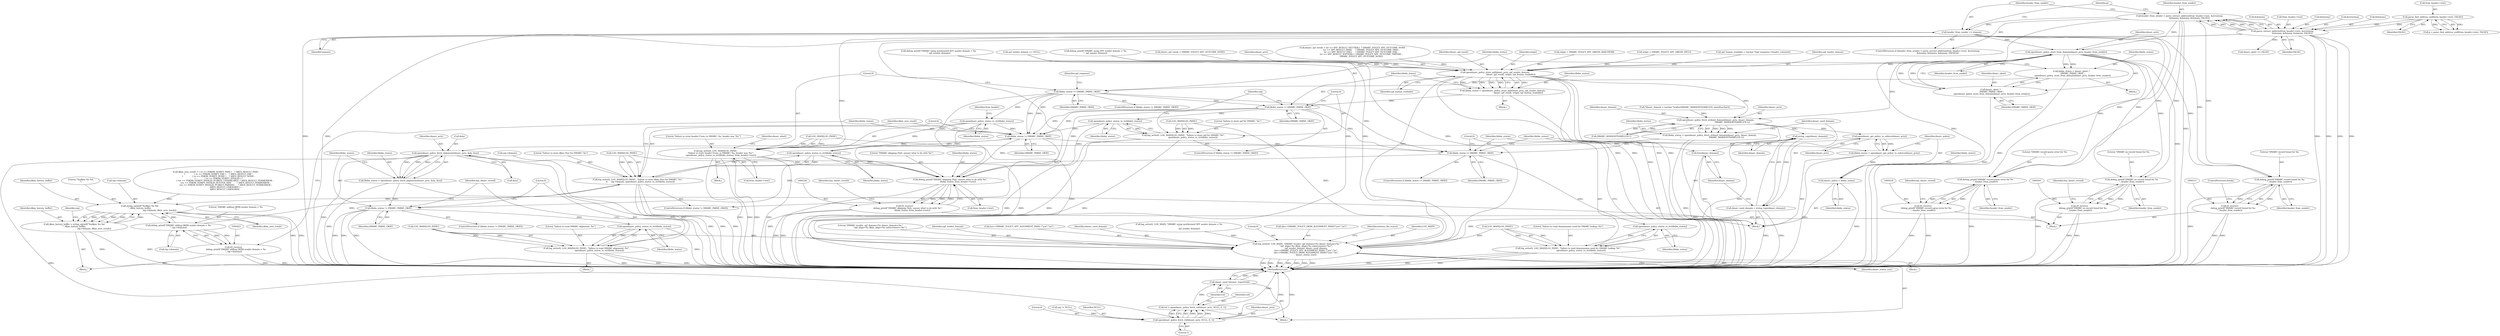 digraph "0_exim_5b7a7c051c9ab9ee7c924a611f90ef2be03e0ad0@API" {
"1000184" [label="(Call,header_from_sender = parse_extract_address(from_header->text, &errormsg,\n                              &dummy, &dummy, &domain, FALSE))"];
"1000186" [label="(Call,parse_extract_address(from_header->text, &errormsg,\n                              &dummy, &dummy, &domain, FALSE))"];
"1000170" [label="(Call,parse_find_address_end(from_header->text, FALSE))"];
"1000199" [label="(Call,header_from_sender += domain)"];
"1000214" [label="(Call,opendmarc_policy_store_from_domain(dmarc_pctx, header_from_sender))"];
"1000209" [label="(Call,libdm_status = dmarc_abort ?\n    DMARC_PARSE_OKAY :\n    opendmarc_policy_store_from_domain(dmarc_pctx, header_from_sender))"];
"1000218" [label="(Call,libdm_status != DMARC_PARSE_OKAY)"];
"1000228" [label="(Call,opendmarc_policy_status_to_str(libdm_status))"];
"1000222" [label="(Call,log_write(0, LOG_MAIN|LOG_PANIC,\n                \"failure to store header From: in DMARC: %s, header was '%s'\",\n                opendmarc_policy_status_to_str(libdm_status), from_header->text))"];
"1000529" [label="(Call,debug_printf(\"DMARC skipping (%d), unsure what to do with %s\",\n                        libdm_status, from_header->text))"];
"1000527" [label="(Call,(D_receive)\n          debug_printf(\"DMARC skipping (%d), unsure what to do with %s\",\n                        libdm_status, from_header->text))"];
"1000429" [label="(Call,libdm_status != DMARC_PARSE_OKAY)"];
"1000441" [label="(Call,opendmarc_policy_status_to_str(libdm_status))"];
"1000432" [label="(Call,log_write(0, LOG_MAIN|LOG_PANIC, \"failure to store dkim (%s) for DMARC: %s\",\n        \t\t     sig->domain, opendmarc_policy_status_to_str(libdm_status)))"];
"1000483" [label="(Call,string_sprintf(\"%sdkim %s %d\n\", dkim_history_buffer,\n                                                             sig->domain, dkim_ares_result))"];
"1000423" [label="(Call,debug_printf(\"DMARC adding DKIM sender domain = %s\n\", sig->domain))"];
"1000421" [label="(Call,(D_receive)\n        debug_printf(\"DMARC adding DKIM sender domain = %s\n\", sig->domain))"];
"1000481" [label="(Call,dkim_history_buffer = string_sprintf(\"%sdkim %s %d\n\", dkim_history_buffer,\n                                                             sig->domain, dkim_ares_result))"];
"1000563" [label="(Call,libdm_status != DMARC_PARSE_OKAY)"];
"1000573" [label="(Call,opendmarc_policy_status_to_str(libdm_status))"];
"1000567" [label="(Call,log_write(0, LOG_MAIN|LOG_PANIC, \"failure to read domainname used for DMARC lookup: %s\",\n                                       opendmarc_policy_status_to_str(libdm_status)))"];
"1000650" [label="(Call,libdm_status != DMARC_PARSE_OKAY)"];
"1000660" [label="(Call,opendmarc_policy_status_to_str(libdm_status))"];
"1000654" [label="(Call,log_write(0, LOG_MAIN|LOG_PANIC, \"failure to read DMARC alignment: %s\",\n                                       opendmarc_policy_status_to_str(libdm_status)))"];
"1000369" [label="(Call,libdm_status != DMARC_PARSE_OKAY)"];
"1000378" [label="(Call,opendmarc_policy_status_to_str(libdm_status))"];
"1000372" [label="(Call,log_write(0, LOG_MAIN|LOG_PANIC, \"failure to store spf for DMARC: %s\",\n                             opendmarc_policy_status_to_str(libdm_status)))"];
"1000211" [label="(Call,dmarc_abort ?\n    DMARC_PARSE_OKAY :\n    opendmarc_policy_store_from_domain(dmarc_pctx, header_from_sender))"];
"1000362" [label="(Call,opendmarc_policy_store_spf(dmarc_pctx, spf_sender_domain,\n                                                dmarc_spf_result, origin, spf_human_readable))"];
"1000360" [label="(Call,libdm_status = opendmarc_policy_store_spf(dmarc_pctx, spf_sender_domain,\n                                                dmarc_spf_result, origin, spf_human_readable))"];
"1000550" [label="(Call,opendmarc_policy_fetch_utilized_domain(dmarc_pctx, dmarc_domain,\n        \t                                          DMARC_MAXHOSTNAMELEN-1))"];
"1000548" [label="(Call,libdm_status = opendmarc_policy_fetch_utilized_domain(dmarc_pctx, dmarc_domain,\n        \t                                          DMARC_MAXHOSTNAMELEN-1))"];
"1000558" [label="(Call,string_copy(dmarc_domain))"];
"1000556" [label="(Call,dmarc_used_domain = string_copy(dmarc_domain))"];
"1000667" [label="(Call,log_write(0, LOG_MAIN, \"DMARC results: spf_domain=%s dmarc_domain=%s \"\n                             \"spf_align=%s dkim_align=%s enforcement='%s'\",\n                             spf_sender_domain, dmarc_used_domain,\n                             (sa==DMARC_POLICY_SPF_ALIGNMENT_PASS) ?\"yes\":\"no\",\n                             (da==DMARC_POLICY_DKIM_ALIGNMENT_PASS)?\"yes\":\"no\",\n                             dmarc_status_text))"];
"1000560" [label="(Call,free(dmarc_domain))"];
"1000577" [label="(Call,opendmarc_get_policy_to_enforce(dmarc_pctx))"];
"1000575" [label="(Call,libdm_status = opendmarc_get_policy_to_enforce(dmarc_pctx))"];
"1000579" [label="(Call,dmarc_policy = libdm_status)"];
"1000643" [label="(Call,opendmarc_policy_fetch_alignment(dmarc_pctx, &da, &sa))"];
"1000641" [label="(Call,libdm_status = opendmarc_policy_fetch_alignment(dmarc_pctx, &da, &sa))"];
"1000691" [label="(Call,opendmarc_policy_fetch_ruf(dmarc_pctx, NULL, 0, 1))"];
"1000689" [label="(Call,ruf = opendmarc_policy_fetch_ruf(dmarc_pctx, NULL, 0, 1))"];
"1000696" [label="(Call,dmarc_send_forensic_report(ruf))"];
"1000502" [label="(Call,debug_printf(\"DMARC no record found for %s\n\", header_from_sender))"];
"1000500" [label="(Call,(D_receive)\n          debug_printf(\"DMARC no record found for %s\n\", header_from_sender))"];
"1000512" [label="(Call,debug_printf(\"DMARC record found for %s\n\", header_from_sender))"];
"1000510" [label="(Call,(D_receive)\n          debug_printf(\"DMARC record found for %s\n\", header_from_sender))"];
"1000519" [label="(Call,debug_printf(\"DMARC record parse error for %s\n\", header_from_sender))"];
"1000517" [label="(Call,(D_receive)\n          debug_printf(\"DMARC record parse error for %s\n\", header_from_sender))"];
"1000670" [label="(Literal,\"DMARC results: spf_domain=%s dmarc_domain=%s \"\n                             \"spf_align=%s dkim_align=%s enforcement='%s'\")"];
"1000430" [label="(Identifier,libdm_status)"];
"1000431" [label="(Identifier,DMARC_PARSE_OKAY)"];
"1000520" [label="(Literal,\"DMARC record parse error for %s\n\")"];
"1000651" [label="(Identifier,libdm_status)"];
"1000695" [label="(Literal,1)"];
"1000510" [label="(Call,(D_receive)\n          debug_printf(\"DMARC record found for %s\n\", header_from_sender))"];
"1000437" [label="(Literal,\"failure to store dkim (%s) for DMARC: %s\")"];
"1000433" [label="(Literal,0)"];
"1000428" [label="(ControlStructure,if (libdm_status != DMARC_PARSE_OKAY))"];
"1000377" [label="(Literal,\"failure to store spf for DMARC: %s\")"];
"1000497" [label="(Block,)"];
"1000365" [label="(Identifier,dmarc_spf_result)"];
"1000690" [label="(Identifier,ruf)"];
"1000222" [label="(Call,log_write(0, LOG_MAIN|LOG_PANIC,\n                \"failure to store header From: in DMARC: %s, header was '%s'\",\n                opendmarc_policy_status_to_str(libdm_status), from_header->text))"];
"1000521" [label="(Identifier,header_from_sender)"];
"1000425" [label="(Call,sig->domain)"];
"1000642" [label="(Identifier,libdm_status)"];
"1000372" [label="(Call,log_write(0, LOG_MAIN|LOG_PANIC, \"failure to store spf for DMARC: %s\",\n                             opendmarc_policy_status_to_str(libdm_status)))"];
"1000200" [label="(Identifier,header_from_sender)"];
"1000216" [label="(Identifier,header_from_sender)"];
"1000557" [label="(Identifier,dmarc_used_domain)"];
"1000174" [label="(Identifier,FALSE)"];
"1000242" [label="(Call,spf_sender_domain == NULL)"];
"1000512" [label="(Call,debug_printf(\"DMARC record found for %s\n\", header_from_sender))"];
"1000187" [label="(Call,from_header->text)"];
"1000643" [label="(Call,opendmarc_policy_fetch_alignment(dmarc_pctx, &da, &sa))"];
"1000659" [label="(Literal,\"failure to read DMARC alignment: %s\")"];
"1000482" [label="(Identifier,dkim_history_buffer)"];
"1000214" [label="(Call,opendmarc_policy_store_from_domain(dmarc_pctx, header_from_sender))"];
"1000220" [label="(Identifier,DMARC_PARSE_OKAY)"];
"1000223" [label="(Literal,0)"];
"1000356" [label="(Call,dmarc_abort == FALSE)"];
"1000238" [label="(Identifier,spf_response)"];
"1000647" [label="(Call,&sa)"];
"1000579" [label="(Call,dmarc_policy = libdm_status)"];
"1000421" [label="(Call,(D_receive)\n        debug_printf(\"DMARC adding DKIM sender domain = %s\n\", sig->domain))"];
"1000378" [label="(Call,opendmarc_policy_status_to_str(libdm_status))"];
"1000514" [label="(Identifier,header_from_sender)"];
"1000575" [label="(Call,libdm_status = opendmarc_get_policy_to_enforce(dmarc_pctx))"];
"1000692" [label="(Identifier,dmarc_pctx)"];
"1000530" [label="(Literal,\"DMARC skipping (%d), unsure what to do with %s\")"];
"1000650" [label="(Call,libdm_status != DMARC_PARSE_OKAY)"];
"1000186" [label="(Call,parse_extract_address(from_header->text, &errormsg,\n                              &dummy, &dummy, &domain, FALSE))"];
"1000367" [label="(Identifier,spf_human_readable)"];
"1000119" [label="(Block,)"];
"1000581" [label="(Identifier,libdm_status)"];
"1000159" [label="(Block,)"];
"1000694" [label="(Literal,0)"];
"1000483" [label="(Call,string_sprintf(\"%sdkim %s %d\n\", dkim_history_buffer,\n                                                             sig->domain, dkim_ares_result))"];
"1000215" [label="(Identifier,dmarc_pctx)"];
"1000481" [label="(Call,dkim_history_buffer = string_sprintf(\"%sdkim %s %d\n\", dkim_history_buffer,\n                                                             sig->domain, dkim_ares_result))"];
"1000484" [label="(Literal,\"%sdkim %s %d\n\")"];
"1000671" [label="(Identifier,spf_sender_domain)"];
"1000363" [label="(Identifier,dmarc_pctx)"];
"1000654" [label="(Call,log_write(0, LOG_MAIN|LOG_PANIC, \"failure to read DMARC alignment: %s\",\n                                       opendmarc_policy_status_to_str(libdm_status)))"];
"1000517" [label="(Call,(D_receive)\n          debug_printf(\"DMARC record parse error for %s\n\", header_from_sender))"];
"1000231" [label="(Identifier,from_header)"];
"1000661" [label="(Identifier,libdm_status)"];
"1000577" [label="(Call,opendmarc_get_policy_to_enforce(dmarc_pctx))"];
"1000565" [label="(Identifier,DMARC_PARSE_OKAY)"];
"1000194" [label="(Call,&dummy)"];
"1000349" [label="(Call,debug_printf(\"DMARC using SPF sender domain = %s\n\", spf_sender_domain))"];
"1000673" [label="(Call,(sa==DMARC_POLICY_SPF_ALIGNMENT_PASS) ?\"yes\":\"no\")"];
"1000644" [label="(Identifier,dmarc_pctx)"];
"1000519" [label="(Call,debug_printf(\"DMARC record parse error for %s\n\", header_from_sender))"];
"1000563" [label="(Call,libdm_status != DMARC_PARSE_OKAY)"];
"1000697" [label="(Identifier,ruf)"];
"1000388" [label="(Block,)"];
"1000564" [label="(Identifier,libdm_status)"];
"1000664" [label="(Identifier,has_dmarc_record)"];
"1000698" [label="(MethodReturn,int)"];
"1000442" [label="(Identifier,libdm_status)"];
"1000360" [label="(Call,libdm_status = opendmarc_policy_store_spf(dmarc_pctx, spf_sender_domain,\n                                                dmarc_spf_result, origin, spf_human_readable))"];
"1000689" [label="(Call,ruf = opendmarc_policy_fetch_ruf(dmarc_pctx, NULL, 0, 1))"];
"1000217" [label="(ControlStructure,if (libdm_status != DMARC_PARSE_OKAY))"];
"1000370" [label="(Identifier,libdm_status)"];
"1000653" [label="(Block,)"];
"1000486" [label="(Call,sig->domain)"];
"1000190" [label="(Call,&errormsg)"];
"1000381" [label="(Identifier,sig)"];
"1000256" [label="(Call,debug_printf(\"DMARC using synthesized SPF sender domain = %s\n\", spf_sender_domain))"];
"1000443" [label="(Call,dkim_ares_result = ( vs == PDKIM_VERIFY_PASS )    ? ARES_RESULT_PASS :\n        \t              ( vs == PDKIM_VERIFY_FAIL )    ? ARES_RESULT_FAIL :\n        \t              ( vs == PDKIM_VERIFY_NONE )    ? ARES_RESULT_NONE :\n        \t              ( vs == PDKIM_VERIFY_INVALID ) ?\n                           ( ves == PDKIM_VERIFY_INVALID_PUBKEY_UNAVAILABLE ? ARES_RESULT_PERMERROR :\n                             ves == PDKIM_VERIFY_INVALID_BUFFER_SIZE        ? ARES_RESULT_PERMERROR :\n                             ves == PDKIM_VERIFY_INVALID_PUBKEY_PARSING     ? ARES_RESULT_PERMERROR :\n                             ARES_RESULT_UNKNOWN ) :\n                          ARES_RESULT_UNKNOWN)"];
"1000672" [label="(Identifier,dmarc_used_domain)"];
"1000504" [label="(Identifier,header_from_sender)"];
"1000213" [label="(Identifier,DMARC_PARSE_OKAY)"];
"1000424" [label="(Literal,\"DMARC adding DKIM sender domain = %s\n\")"];
"1000201" [label="(Identifier,domain)"];
"1000385" [label="(Call,sig != NULL)"];
"1000552" [label="(Identifier,dmarc_domain)"];
"1000184" [label="(Call,header_from_sender = parse_extract_address(from_header->text, &errormsg,\n                              &dummy, &dummy, &domain, FALSE))"];
"1000693" [label="(Identifier,NULL)"];
"1000368" [label="(ControlStructure,if (libdm_status != DMARC_PARSE_OKAY))"];
"1000429" [label="(Call,libdm_status != DMARC_PARSE_OKAY)"];
"1000641" [label="(Call,libdm_status = opendmarc_policy_fetch_alignment(dmarc_pctx, &da, &sa))"];
"1000212" [label="(Identifier,dmarc_abort)"];
"1000249" [label="(Call,log_write(0, LOG_MAIN, \"DMARC using synthesized SPF sender domain = %s\n\",\n                               spf_sender_domain))"];
"1000691" [label="(Call,opendmarc_policy_fetch_ruf(dmarc_pctx, NULL, 0, 1))"];
"1000361" [label="(Identifier,libdm_status)"];
"1000230" [label="(Call,from_header->text)"];
"1000500" [label="(Call,(D_receive)\n          debug_printf(\"DMARC no record found for %s\n\", header_from_sender))"];
"1000218" [label="(Call,libdm_status != DMARC_PARSE_OKAY)"];
"1000652" [label="(Identifier,DMARC_PARSE_OKAY)"];
"1000192" [label="(Call,&dummy)"];
"1000221" [label="(Block,)"];
"1000572" [label="(Literal,\"failure to read domainname used for DMARC lookup: %s\")"];
"1000276" [label="(Call,dmarc_spf_result = (sr == SPF_RESULT_NEUTRAL)  ? DMARC_POLICY_SPF_OUTCOME_NONE :\n                         (sr == SPF_RESULT_PASS)     ? DMARC_POLICY_SPF_OUTCOME_PASS :\n                         (sr == SPF_RESULT_FAIL)     ? DMARC_POLICY_SPF_OUTCOME_FAIL :\n                         (sr == SPF_RESULT_SOFTFAIL) ? DMARC_POLICY_SPF_OUTCOME_TMPFAIL :\n                         DMARC_POLICY_SPF_OUTCOME_NONE)"];
"1000685" [label="(Identifier,dmarc_status_text)"];
"1000229" [label="(Identifier,libdm_status)"];
"1000667" [label="(Call,log_write(0, LOG_MAIN, \"DMARC results: spf_domain=%s dmarc_domain=%s \"\n                             \"spf_align=%s dkim_align=%s enforcement='%s'\",\n                             spf_sender_domain, dmarc_used_domain,\n                             (sa==DMARC_POLICY_SPF_ALIGNMENT_PASS) ?\"yes\":\"no\",\n                             (da==DMARC_POLICY_DKIM_ALIGNMENT_PASS)?\"yes\":\"no\",\n                             dmarc_status_text))"];
"1000432" [label="(Call,log_write(0, LOG_MAIN|LOG_PANIC, \"failure to store dkim (%s) for DMARC: %s\",\n        \t\t     sig->domain, opendmarc_policy_status_to_str(libdm_status)))"];
"1000527" [label="(Call,(D_receive)\n          debug_printf(\"DMARC skipping (%d), unsure what to do with %s\",\n                        libdm_status, from_header->text))"];
"1000210" [label="(Identifier,libdm_status)"];
"1000366" [label="(Identifier,origin)"];
"1000569" [label="(Call,LOG_MAIN|LOG_PANIC)"];
"1000219" [label="(Identifier,libdm_status)"];
"1000337" [label="(Call,origin = DMARC_POLICY_SPF_ORIGIN_MAILFROM)"];
"1000549" [label="(Identifier,libdm_status)"];
"1000567" [label="(Call,log_write(0, LOG_MAIN|LOG_PANIC, \"failure to read domainname used for DMARC lookup: %s\",\n                                       opendmarc_policy_status_to_str(libdm_status)))"];
"1000362" [label="(Call,opendmarc_policy_store_spf(dmarc_pctx, spf_sender_domain,\n                                                dmarc_spf_result, origin, spf_human_readable))"];
"1000560" [label="(Call,free(dmarc_domain))"];
"1000265" [label="(Call,origin = DMARC_POLICY_SPF_ORIGIN_HELO)"];
"1000550" [label="(Call,opendmarc_policy_fetch_utilized_domain(dmarc_pctx, dmarc_domain,\n        \t                                          DMARC_MAXHOSTNAMELEN-1))"];
"1000369" [label="(Call,libdm_status != DMARC_PARSE_OKAY)"];
"1000645" [label="(Call,&da)"];
"1000444" [label="(Identifier,dkim_ares_result)"];
"1000540" [label="(Call,*dmarc_domain = (uschar *)calloc(DMARC_MAXHOSTNAMELEN, sizeof(uschar)))"];
"1000379" [label="(Identifier,libdm_status)"];
"1000666" [label="(Block,)"];
"1000655" [label="(Literal,0)"];
"1000371" [label="(Identifier,DMARC_PARSE_OKAY)"];
"1000489" [label="(Identifier,dkim_ares_result)"];
"1000373" [label="(Literal,0)"];
"1000502" [label="(Call,debug_printf(\"DMARC no record found for %s\n\", header_from_sender))"];
"1000224" [label="(Call,LOG_MAIN|LOG_PANIC)"];
"1000515" [label="(ControlStructure,break;)"];
"1000531" [label="(Identifier,libdm_status)"];
"1000576" [label="(Identifier,libdm_status)"];
"1000532" [label="(Call,from_header->text)"];
"1000513" [label="(Literal,\"DMARC record found for %s\n\")"];
"1000574" [label="(Identifier,libdm_status)"];
"1000374" [label="(Call,LOG_MAIN|LOG_PANIC)"];
"1000204" [label="(Identifier,p)"];
"1000561" [label="(Identifier,dmarc_domain)"];
"1000183" [label="(ControlStructure,if ((header_from_sender = parse_extract_address(from_header->text, &errormsg,\n                              &dummy, &dummy, &domain, FALSE))))"];
"1000198" [label="(Identifier,FALSE)"];
"1000359" [label="(Block,)"];
"1000553" [label="(Call,DMARC_MAXHOSTNAMELEN-1)"];
"1000340" [label="(Call,spf_human_readable = (uschar *)spf_response->header_comment)"];
"1000491" [label="(Identifier,sig)"];
"1000578" [label="(Identifier,dmarc_pctx)"];
"1000234" [label="(Identifier,dmarc_abort)"];
"1000580" [label="(Identifier,dmarc_policy)"];
"1000185" [label="(Identifier,header_from_sender)"];
"1000668" [label="(Literal,0)"];
"1000423" [label="(Call,debug_printf(\"DMARC adding DKIM sender domain = %s\n\", sig->domain))"];
"1000170" [label="(Call,parse_find_address_end(from_header->text, FALSE))"];
"1000168" [label="(Call,p = parse_find_address_end(from_header->text, FALSE))"];
"1000551" [label="(Identifier,dmarc_pctx)"];
"1000679" [label="(Call,(da==DMARC_POLICY_DKIM_ALIGNMENT_PASS)?\"yes\":\"no\")"];
"1000548" [label="(Call,libdm_status = opendmarc_policy_fetch_utilized_domain(dmarc_pctx, dmarc_domain,\n        \t                                          DMARC_MAXHOSTNAMELEN-1))"];
"1000523" [label="(Identifier,has_dmarc_record)"];
"1000196" [label="(Call,&domain)"];
"1000656" [label="(Call,LOG_MAIN|LOG_PANIC)"];
"1000687" [label="(Identifier,history_file_status)"];
"1000199" [label="(Call,header_from_sender += domain)"];
"1000649" [label="(ControlStructure,if (libdm_status != DMARC_PARSE_OKAY))"];
"1000503" [label="(Literal,\"DMARC no record found for %s\n\")"];
"1000438" [label="(Call,sig->domain)"];
"1000364" [label="(Identifier,spf_sender_domain)"];
"1000556" [label="(Call,dmarc_used_domain = string_copy(dmarc_domain))"];
"1000228" [label="(Call,opendmarc_policy_status_to_str(libdm_status))"];
"1000506" [label="(Identifier,has_dmarc_record)"];
"1000558" [label="(Call,string_copy(dmarc_domain))"];
"1000583" [label="(Identifier,libdm_status)"];
"1000434" [label="(Call,LOG_MAIN|LOG_PANIC)"];
"1000211" [label="(Call,dmarc_abort ?\n    DMARC_PARSE_OKAY :\n    opendmarc_policy_store_from_domain(dmarc_pctx, header_from_sender))"];
"1000227" [label="(Literal,\"failure to store header From: in DMARC: %s, header was '%s'\")"];
"1000171" [label="(Call,from_header->text)"];
"1000562" [label="(ControlStructure,if (libdm_status != DMARC_PARSE_OKAY))"];
"1000259" [label="(Call,dmarc_spf_result = DMARC_POLICY_SPF_OUTCOME_NONE)"];
"1000529" [label="(Call,debug_printf(\"DMARC skipping (%d), unsure what to do with %s\",\n                        libdm_status, from_header->text))"];
"1000568" [label="(Literal,0)"];
"1000573" [label="(Call,opendmarc_policy_status_to_str(libdm_status))"];
"1000209" [label="(Call,libdm_status = dmarc_abort ?\n    DMARC_PARSE_OKAY :\n    opendmarc_policy_store_from_domain(dmarc_pctx, header_from_sender))"];
"1000669" [label="(Identifier,LOG_MAIN)"];
"1000441" [label="(Call,opendmarc_policy_status_to_str(libdm_status))"];
"1000536" [label="(Identifier,has_dmarc_record)"];
"1000566" [label="(Block,)"];
"1000485" [label="(Identifier,dkim_history_buffer)"];
"1000696" [label="(Call,dmarc_send_forensic_report(ruf))"];
"1000559" [label="(Identifier,dmarc_domain)"];
"1000660" [label="(Call,opendmarc_policy_status_to_str(libdm_status))"];
"1000184" -> "1000183"  [label="AST: "];
"1000184" -> "1000186"  [label="CFG: "];
"1000185" -> "1000184"  [label="AST: "];
"1000186" -> "1000184"  [label="AST: "];
"1000200" -> "1000184"  [label="CFG: "];
"1000204" -> "1000184"  [label="CFG: "];
"1000184" -> "1000698"  [label="DDG: "];
"1000184" -> "1000698"  [label="DDG: "];
"1000186" -> "1000184"  [label="DDG: "];
"1000186" -> "1000184"  [label="DDG: "];
"1000186" -> "1000184"  [label="DDG: "];
"1000186" -> "1000184"  [label="DDG: "];
"1000186" -> "1000184"  [label="DDG: "];
"1000184" -> "1000199"  [label="DDG: "];
"1000184" -> "1000214"  [label="DDG: "];
"1000184" -> "1000502"  [label="DDG: "];
"1000184" -> "1000512"  [label="DDG: "];
"1000184" -> "1000519"  [label="DDG: "];
"1000186" -> "1000198"  [label="CFG: "];
"1000187" -> "1000186"  [label="AST: "];
"1000190" -> "1000186"  [label="AST: "];
"1000192" -> "1000186"  [label="AST: "];
"1000194" -> "1000186"  [label="AST: "];
"1000196" -> "1000186"  [label="AST: "];
"1000198" -> "1000186"  [label="AST: "];
"1000186" -> "1000698"  [label="DDG: "];
"1000186" -> "1000698"  [label="DDG: "];
"1000186" -> "1000698"  [label="DDG: "];
"1000186" -> "1000698"  [label="DDG: "];
"1000170" -> "1000186"  [label="DDG: "];
"1000170" -> "1000186"  [label="DDG: "];
"1000186" -> "1000222"  [label="DDG: "];
"1000186" -> "1000356"  [label="DDG: "];
"1000186" -> "1000529"  [label="DDG: "];
"1000170" -> "1000168"  [label="AST: "];
"1000170" -> "1000174"  [label="CFG: "];
"1000171" -> "1000170"  [label="AST: "];
"1000174" -> "1000170"  [label="AST: "];
"1000168" -> "1000170"  [label="CFG: "];
"1000170" -> "1000168"  [label="DDG: "];
"1000170" -> "1000168"  [label="DDG: "];
"1000199" -> "1000183"  [label="AST: "];
"1000199" -> "1000201"  [label="CFG: "];
"1000200" -> "1000199"  [label="AST: "];
"1000201" -> "1000199"  [label="AST: "];
"1000204" -> "1000199"  [label="CFG: "];
"1000199" -> "1000698"  [label="DDG: "];
"1000199" -> "1000698"  [label="DDG: "];
"1000199" -> "1000214"  [label="DDG: "];
"1000199" -> "1000502"  [label="DDG: "];
"1000199" -> "1000512"  [label="DDG: "];
"1000199" -> "1000519"  [label="DDG: "];
"1000214" -> "1000211"  [label="AST: "];
"1000214" -> "1000216"  [label="CFG: "];
"1000215" -> "1000214"  [label="AST: "];
"1000216" -> "1000214"  [label="AST: "];
"1000211" -> "1000214"  [label="CFG: "];
"1000214" -> "1000698"  [label="DDG: "];
"1000214" -> "1000209"  [label="DDG: "];
"1000214" -> "1000209"  [label="DDG: "];
"1000214" -> "1000211"  [label="DDG: "];
"1000214" -> "1000211"  [label="DDG: "];
"1000214" -> "1000362"  [label="DDG: "];
"1000214" -> "1000502"  [label="DDG: "];
"1000214" -> "1000512"  [label="DDG: "];
"1000214" -> "1000519"  [label="DDG: "];
"1000214" -> "1000550"  [label="DDG: "];
"1000209" -> "1000159"  [label="AST: "];
"1000209" -> "1000211"  [label="CFG: "];
"1000210" -> "1000209"  [label="AST: "];
"1000211" -> "1000209"  [label="AST: "];
"1000219" -> "1000209"  [label="CFG: "];
"1000209" -> "1000698"  [label="DDG: "];
"1000209" -> "1000218"  [label="DDG: "];
"1000218" -> "1000217"  [label="AST: "];
"1000218" -> "1000220"  [label="CFG: "];
"1000219" -> "1000218"  [label="AST: "];
"1000220" -> "1000218"  [label="AST: "];
"1000223" -> "1000218"  [label="CFG: "];
"1000238" -> "1000218"  [label="CFG: "];
"1000218" -> "1000228"  [label="DDG: "];
"1000218" -> "1000369"  [label="DDG: "];
"1000218" -> "1000429"  [label="DDG: "];
"1000218" -> "1000429"  [label="DDG: "];
"1000218" -> "1000529"  [label="DDG: "];
"1000218" -> "1000563"  [label="DDG: "];
"1000228" -> "1000222"  [label="AST: "];
"1000228" -> "1000229"  [label="CFG: "];
"1000229" -> "1000228"  [label="AST: "];
"1000231" -> "1000228"  [label="CFG: "];
"1000228" -> "1000222"  [label="DDG: "];
"1000228" -> "1000429"  [label="DDG: "];
"1000228" -> "1000529"  [label="DDG: "];
"1000222" -> "1000221"  [label="AST: "];
"1000222" -> "1000230"  [label="CFG: "];
"1000223" -> "1000222"  [label="AST: "];
"1000224" -> "1000222"  [label="AST: "];
"1000227" -> "1000222"  [label="AST: "];
"1000230" -> "1000222"  [label="AST: "];
"1000234" -> "1000222"  [label="CFG: "];
"1000222" -> "1000698"  [label="DDG: "];
"1000222" -> "1000698"  [label="DDG: "];
"1000222" -> "1000698"  [label="DDG: "];
"1000222" -> "1000698"  [label="DDG: "];
"1000224" -> "1000222"  [label="DDG: "];
"1000224" -> "1000222"  [label="DDG: "];
"1000222" -> "1000529"  [label="DDG: "];
"1000529" -> "1000527"  [label="AST: "];
"1000529" -> "1000532"  [label="CFG: "];
"1000530" -> "1000529"  [label="AST: "];
"1000531" -> "1000529"  [label="AST: "];
"1000532" -> "1000529"  [label="AST: "];
"1000527" -> "1000529"  [label="CFG: "];
"1000529" -> "1000698"  [label="DDG: "];
"1000529" -> "1000527"  [label="DDG: "];
"1000529" -> "1000527"  [label="DDG: "];
"1000529" -> "1000527"  [label="DDG: "];
"1000441" -> "1000529"  [label="DDG: "];
"1000369" -> "1000529"  [label="DDG: "];
"1000378" -> "1000529"  [label="DDG: "];
"1000429" -> "1000529"  [label="DDG: "];
"1000527" -> "1000497"  [label="AST: "];
"1000528" -> "1000527"  [label="AST: "];
"1000536" -> "1000527"  [label="CFG: "];
"1000527" -> "1000698"  [label="DDG: "];
"1000527" -> "1000698"  [label="DDG: "];
"1000429" -> "1000428"  [label="AST: "];
"1000429" -> "1000431"  [label="CFG: "];
"1000430" -> "1000429"  [label="AST: "];
"1000431" -> "1000429"  [label="AST: "];
"1000433" -> "1000429"  [label="CFG: "];
"1000444" -> "1000429"  [label="CFG: "];
"1000441" -> "1000429"  [label="DDG: "];
"1000369" -> "1000429"  [label="DDG: "];
"1000369" -> "1000429"  [label="DDG: "];
"1000378" -> "1000429"  [label="DDG: "];
"1000429" -> "1000441"  [label="DDG: "];
"1000429" -> "1000563"  [label="DDG: "];
"1000441" -> "1000432"  [label="AST: "];
"1000441" -> "1000442"  [label="CFG: "];
"1000442" -> "1000441"  [label="AST: "];
"1000432" -> "1000441"  [label="CFG: "];
"1000441" -> "1000432"  [label="DDG: "];
"1000432" -> "1000428"  [label="AST: "];
"1000433" -> "1000432"  [label="AST: "];
"1000434" -> "1000432"  [label="AST: "];
"1000437" -> "1000432"  [label="AST: "];
"1000438" -> "1000432"  [label="AST: "];
"1000444" -> "1000432"  [label="CFG: "];
"1000432" -> "1000698"  [label="DDG: "];
"1000432" -> "1000698"  [label="DDG: "];
"1000432" -> "1000698"  [label="DDG: "];
"1000434" -> "1000432"  [label="DDG: "];
"1000434" -> "1000432"  [label="DDG: "];
"1000423" -> "1000432"  [label="DDG: "];
"1000432" -> "1000483"  [label="DDG: "];
"1000483" -> "1000481"  [label="AST: "];
"1000483" -> "1000489"  [label="CFG: "];
"1000484" -> "1000483"  [label="AST: "];
"1000485" -> "1000483"  [label="AST: "];
"1000486" -> "1000483"  [label="AST: "];
"1000489" -> "1000483"  [label="AST: "];
"1000481" -> "1000483"  [label="CFG: "];
"1000483" -> "1000698"  [label="DDG: "];
"1000483" -> "1000698"  [label="DDG: "];
"1000483" -> "1000423"  [label="DDG: "];
"1000483" -> "1000481"  [label="DDG: "];
"1000483" -> "1000481"  [label="DDG: "];
"1000483" -> "1000481"  [label="DDG: "];
"1000483" -> "1000481"  [label="DDG: "];
"1000481" -> "1000483"  [label="DDG: "];
"1000423" -> "1000483"  [label="DDG: "];
"1000443" -> "1000483"  [label="DDG: "];
"1000423" -> "1000421"  [label="AST: "];
"1000423" -> "1000425"  [label="CFG: "];
"1000424" -> "1000423"  [label="AST: "];
"1000425" -> "1000423"  [label="AST: "];
"1000421" -> "1000423"  [label="CFG: "];
"1000423" -> "1000421"  [label="DDG: "];
"1000423" -> "1000421"  [label="DDG: "];
"1000421" -> "1000388"  [label="AST: "];
"1000422" -> "1000421"  [label="AST: "];
"1000430" -> "1000421"  [label="CFG: "];
"1000421" -> "1000698"  [label="DDG: "];
"1000421" -> "1000698"  [label="DDG: "];
"1000481" -> "1000388"  [label="AST: "];
"1000482" -> "1000481"  [label="AST: "];
"1000491" -> "1000481"  [label="CFG: "];
"1000481" -> "1000698"  [label="DDG: "];
"1000481" -> "1000698"  [label="DDG: "];
"1000563" -> "1000562"  [label="AST: "];
"1000563" -> "1000565"  [label="CFG: "];
"1000564" -> "1000563"  [label="AST: "];
"1000565" -> "1000563"  [label="AST: "];
"1000568" -> "1000563"  [label="CFG: "];
"1000576" -> "1000563"  [label="CFG: "];
"1000548" -> "1000563"  [label="DDG: "];
"1000369" -> "1000563"  [label="DDG: "];
"1000563" -> "1000573"  [label="DDG: "];
"1000563" -> "1000650"  [label="DDG: "];
"1000573" -> "1000567"  [label="AST: "];
"1000573" -> "1000574"  [label="CFG: "];
"1000574" -> "1000573"  [label="AST: "];
"1000567" -> "1000573"  [label="CFG: "];
"1000573" -> "1000567"  [label="DDG: "];
"1000567" -> "1000566"  [label="AST: "];
"1000568" -> "1000567"  [label="AST: "];
"1000569" -> "1000567"  [label="AST: "];
"1000572" -> "1000567"  [label="AST: "];
"1000576" -> "1000567"  [label="CFG: "];
"1000567" -> "1000698"  [label="DDG: "];
"1000567" -> "1000698"  [label="DDG: "];
"1000567" -> "1000698"  [label="DDG: "];
"1000569" -> "1000567"  [label="DDG: "];
"1000569" -> "1000567"  [label="DDG: "];
"1000650" -> "1000649"  [label="AST: "];
"1000650" -> "1000652"  [label="CFG: "];
"1000651" -> "1000650"  [label="AST: "];
"1000652" -> "1000650"  [label="AST: "];
"1000655" -> "1000650"  [label="CFG: "];
"1000664" -> "1000650"  [label="CFG: "];
"1000650" -> "1000698"  [label="DDG: "];
"1000650" -> "1000698"  [label="DDG: "];
"1000650" -> "1000698"  [label="DDG: "];
"1000641" -> "1000650"  [label="DDG: "];
"1000650" -> "1000660"  [label="DDG: "];
"1000660" -> "1000654"  [label="AST: "];
"1000660" -> "1000661"  [label="CFG: "];
"1000661" -> "1000660"  [label="AST: "];
"1000654" -> "1000660"  [label="CFG: "];
"1000660" -> "1000698"  [label="DDG: "];
"1000660" -> "1000654"  [label="DDG: "];
"1000654" -> "1000653"  [label="AST: "];
"1000655" -> "1000654"  [label="AST: "];
"1000656" -> "1000654"  [label="AST: "];
"1000659" -> "1000654"  [label="AST: "];
"1000664" -> "1000654"  [label="CFG: "];
"1000654" -> "1000698"  [label="DDG: "];
"1000654" -> "1000698"  [label="DDG: "];
"1000654" -> "1000698"  [label="DDG: "];
"1000656" -> "1000654"  [label="DDG: "];
"1000656" -> "1000654"  [label="DDG: "];
"1000369" -> "1000368"  [label="AST: "];
"1000369" -> "1000371"  [label="CFG: "];
"1000370" -> "1000369"  [label="AST: "];
"1000371" -> "1000369"  [label="AST: "];
"1000373" -> "1000369"  [label="CFG: "];
"1000381" -> "1000369"  [label="CFG: "];
"1000360" -> "1000369"  [label="DDG: "];
"1000369" -> "1000378"  [label="DDG: "];
"1000378" -> "1000372"  [label="AST: "];
"1000378" -> "1000379"  [label="CFG: "];
"1000379" -> "1000378"  [label="AST: "];
"1000372" -> "1000378"  [label="CFG: "];
"1000378" -> "1000372"  [label="DDG: "];
"1000372" -> "1000368"  [label="AST: "];
"1000373" -> "1000372"  [label="AST: "];
"1000374" -> "1000372"  [label="AST: "];
"1000377" -> "1000372"  [label="AST: "];
"1000381" -> "1000372"  [label="CFG: "];
"1000372" -> "1000698"  [label="DDG: "];
"1000372" -> "1000698"  [label="DDG: "];
"1000372" -> "1000698"  [label="DDG: "];
"1000374" -> "1000372"  [label="DDG: "];
"1000374" -> "1000372"  [label="DDG: "];
"1000211" -> "1000213"  [label="CFG: "];
"1000212" -> "1000211"  [label="AST: "];
"1000213" -> "1000211"  [label="AST: "];
"1000211" -> "1000698"  [label="DDG: "];
"1000362" -> "1000360"  [label="AST: "];
"1000362" -> "1000367"  [label="CFG: "];
"1000363" -> "1000362"  [label="AST: "];
"1000364" -> "1000362"  [label="AST: "];
"1000365" -> "1000362"  [label="AST: "];
"1000366" -> "1000362"  [label="AST: "];
"1000367" -> "1000362"  [label="AST: "];
"1000360" -> "1000362"  [label="CFG: "];
"1000362" -> "1000698"  [label="DDG: "];
"1000362" -> "1000698"  [label="DDG: "];
"1000362" -> "1000698"  [label="DDG: "];
"1000362" -> "1000698"  [label="DDG: "];
"1000362" -> "1000360"  [label="DDG: "];
"1000362" -> "1000360"  [label="DDG: "];
"1000362" -> "1000360"  [label="DDG: "];
"1000362" -> "1000360"  [label="DDG: "];
"1000362" -> "1000360"  [label="DDG: "];
"1000349" -> "1000362"  [label="DDG: "];
"1000256" -> "1000362"  [label="DDG: "];
"1000242" -> "1000362"  [label="DDG: "];
"1000259" -> "1000362"  [label="DDG: "];
"1000276" -> "1000362"  [label="DDG: "];
"1000337" -> "1000362"  [label="DDG: "];
"1000265" -> "1000362"  [label="DDG: "];
"1000340" -> "1000362"  [label="DDG: "];
"1000362" -> "1000550"  [label="DDG: "];
"1000362" -> "1000667"  [label="DDG: "];
"1000360" -> "1000359"  [label="AST: "];
"1000361" -> "1000360"  [label="AST: "];
"1000370" -> "1000360"  [label="CFG: "];
"1000360" -> "1000698"  [label="DDG: "];
"1000550" -> "1000548"  [label="AST: "];
"1000550" -> "1000553"  [label="CFG: "];
"1000551" -> "1000550"  [label="AST: "];
"1000552" -> "1000550"  [label="AST: "];
"1000553" -> "1000550"  [label="AST: "];
"1000548" -> "1000550"  [label="CFG: "];
"1000550" -> "1000698"  [label="DDG: "];
"1000550" -> "1000548"  [label="DDG: "];
"1000550" -> "1000548"  [label="DDG: "];
"1000550" -> "1000548"  [label="DDG: "];
"1000540" -> "1000550"  [label="DDG: "];
"1000553" -> "1000550"  [label="DDG: "];
"1000553" -> "1000550"  [label="DDG: "];
"1000550" -> "1000558"  [label="DDG: "];
"1000550" -> "1000577"  [label="DDG: "];
"1000548" -> "1000119"  [label="AST: "];
"1000549" -> "1000548"  [label="AST: "];
"1000557" -> "1000548"  [label="CFG: "];
"1000548" -> "1000698"  [label="DDG: "];
"1000558" -> "1000556"  [label="AST: "];
"1000558" -> "1000559"  [label="CFG: "];
"1000559" -> "1000558"  [label="AST: "];
"1000556" -> "1000558"  [label="CFG: "];
"1000558" -> "1000556"  [label="DDG: "];
"1000558" -> "1000560"  [label="DDG: "];
"1000556" -> "1000119"  [label="AST: "];
"1000557" -> "1000556"  [label="AST: "];
"1000561" -> "1000556"  [label="CFG: "];
"1000556" -> "1000698"  [label="DDG: "];
"1000556" -> "1000698"  [label="DDG: "];
"1000556" -> "1000667"  [label="DDG: "];
"1000667" -> "1000666"  [label="AST: "];
"1000667" -> "1000685"  [label="CFG: "];
"1000668" -> "1000667"  [label="AST: "];
"1000669" -> "1000667"  [label="AST: "];
"1000670" -> "1000667"  [label="AST: "];
"1000671" -> "1000667"  [label="AST: "];
"1000672" -> "1000667"  [label="AST: "];
"1000673" -> "1000667"  [label="AST: "];
"1000679" -> "1000667"  [label="AST: "];
"1000685" -> "1000667"  [label="AST: "];
"1000687" -> "1000667"  [label="CFG: "];
"1000667" -> "1000698"  [label="DDG: "];
"1000667" -> "1000698"  [label="DDG: "];
"1000667" -> "1000698"  [label="DDG: "];
"1000667" -> "1000698"  [label="DDG: "];
"1000667" -> "1000698"  [label="DDG: "];
"1000667" -> "1000698"  [label="DDG: "];
"1000667" -> "1000698"  [label="DDG: "];
"1000224" -> "1000667"  [label="DDG: "];
"1000656" -> "1000667"  [label="DDG: "];
"1000249" -> "1000667"  [label="DDG: "];
"1000374" -> "1000667"  [label="DDG: "];
"1000434" -> "1000667"  [label="DDG: "];
"1000569" -> "1000667"  [label="DDG: "];
"1000349" -> "1000667"  [label="DDG: "];
"1000256" -> "1000667"  [label="DDG: "];
"1000242" -> "1000667"  [label="DDG: "];
"1000560" -> "1000119"  [label="AST: "];
"1000560" -> "1000561"  [label="CFG: "];
"1000561" -> "1000560"  [label="AST: "];
"1000564" -> "1000560"  [label="CFG: "];
"1000560" -> "1000698"  [label="DDG: "];
"1000577" -> "1000575"  [label="AST: "];
"1000577" -> "1000578"  [label="CFG: "];
"1000578" -> "1000577"  [label="AST: "];
"1000575" -> "1000577"  [label="CFG: "];
"1000577" -> "1000575"  [label="DDG: "];
"1000577" -> "1000643"  [label="DDG: "];
"1000575" -> "1000119"  [label="AST: "];
"1000576" -> "1000575"  [label="AST: "];
"1000580" -> "1000575"  [label="CFG: "];
"1000575" -> "1000698"  [label="DDG: "];
"1000575" -> "1000579"  [label="DDG: "];
"1000579" -> "1000119"  [label="AST: "];
"1000579" -> "1000581"  [label="CFG: "];
"1000580" -> "1000579"  [label="AST: "];
"1000581" -> "1000579"  [label="AST: "];
"1000583" -> "1000579"  [label="CFG: "];
"1000579" -> "1000698"  [label="DDG: "];
"1000643" -> "1000641"  [label="AST: "];
"1000643" -> "1000647"  [label="CFG: "];
"1000644" -> "1000643"  [label="AST: "];
"1000645" -> "1000643"  [label="AST: "];
"1000647" -> "1000643"  [label="AST: "];
"1000641" -> "1000643"  [label="CFG: "];
"1000643" -> "1000698"  [label="DDG: "];
"1000643" -> "1000698"  [label="DDG: "];
"1000643" -> "1000698"  [label="DDG: "];
"1000643" -> "1000641"  [label="DDG: "];
"1000643" -> "1000641"  [label="DDG: "];
"1000643" -> "1000641"  [label="DDG: "];
"1000643" -> "1000691"  [label="DDG: "];
"1000641" -> "1000119"  [label="AST: "];
"1000642" -> "1000641"  [label="AST: "];
"1000651" -> "1000641"  [label="CFG: "];
"1000641" -> "1000698"  [label="DDG: "];
"1000691" -> "1000689"  [label="AST: "];
"1000691" -> "1000695"  [label="CFG: "];
"1000692" -> "1000691"  [label="AST: "];
"1000693" -> "1000691"  [label="AST: "];
"1000694" -> "1000691"  [label="AST: "];
"1000695" -> "1000691"  [label="AST: "];
"1000689" -> "1000691"  [label="CFG: "];
"1000691" -> "1000698"  [label="DDG: "];
"1000691" -> "1000698"  [label="DDG: "];
"1000691" -> "1000689"  [label="DDG: "];
"1000691" -> "1000689"  [label="DDG: "];
"1000691" -> "1000689"  [label="DDG: "];
"1000691" -> "1000689"  [label="DDG: "];
"1000385" -> "1000691"  [label="DDG: "];
"1000689" -> "1000666"  [label="AST: "];
"1000690" -> "1000689"  [label="AST: "];
"1000697" -> "1000689"  [label="CFG: "];
"1000689" -> "1000698"  [label="DDG: "];
"1000689" -> "1000696"  [label="DDG: "];
"1000696" -> "1000666"  [label="AST: "];
"1000696" -> "1000697"  [label="CFG: "];
"1000697" -> "1000696"  [label="AST: "];
"1000698" -> "1000696"  [label="CFG: "];
"1000696" -> "1000698"  [label="DDG: "];
"1000696" -> "1000698"  [label="DDG: "];
"1000502" -> "1000500"  [label="AST: "];
"1000502" -> "1000504"  [label="CFG: "];
"1000503" -> "1000502"  [label="AST: "];
"1000504" -> "1000502"  [label="AST: "];
"1000500" -> "1000502"  [label="CFG: "];
"1000502" -> "1000698"  [label="DDG: "];
"1000502" -> "1000500"  [label="DDG: "];
"1000502" -> "1000500"  [label="DDG: "];
"1000500" -> "1000497"  [label="AST: "];
"1000501" -> "1000500"  [label="AST: "];
"1000506" -> "1000500"  [label="CFG: "];
"1000500" -> "1000698"  [label="DDG: "];
"1000500" -> "1000698"  [label="DDG: "];
"1000512" -> "1000510"  [label="AST: "];
"1000512" -> "1000514"  [label="CFG: "];
"1000513" -> "1000512"  [label="AST: "];
"1000514" -> "1000512"  [label="AST: "];
"1000510" -> "1000512"  [label="CFG: "];
"1000512" -> "1000698"  [label="DDG: "];
"1000512" -> "1000510"  [label="DDG: "];
"1000512" -> "1000510"  [label="DDG: "];
"1000510" -> "1000497"  [label="AST: "];
"1000511" -> "1000510"  [label="AST: "];
"1000515" -> "1000510"  [label="CFG: "];
"1000510" -> "1000698"  [label="DDG: "];
"1000510" -> "1000698"  [label="DDG: "];
"1000519" -> "1000517"  [label="AST: "];
"1000519" -> "1000521"  [label="CFG: "];
"1000520" -> "1000519"  [label="AST: "];
"1000521" -> "1000519"  [label="AST: "];
"1000517" -> "1000519"  [label="CFG: "];
"1000519" -> "1000698"  [label="DDG: "];
"1000519" -> "1000517"  [label="DDG: "];
"1000519" -> "1000517"  [label="DDG: "];
"1000517" -> "1000497"  [label="AST: "];
"1000518" -> "1000517"  [label="AST: "];
"1000523" -> "1000517"  [label="CFG: "];
"1000517" -> "1000698"  [label="DDG: "];
"1000517" -> "1000698"  [label="DDG: "];
}
